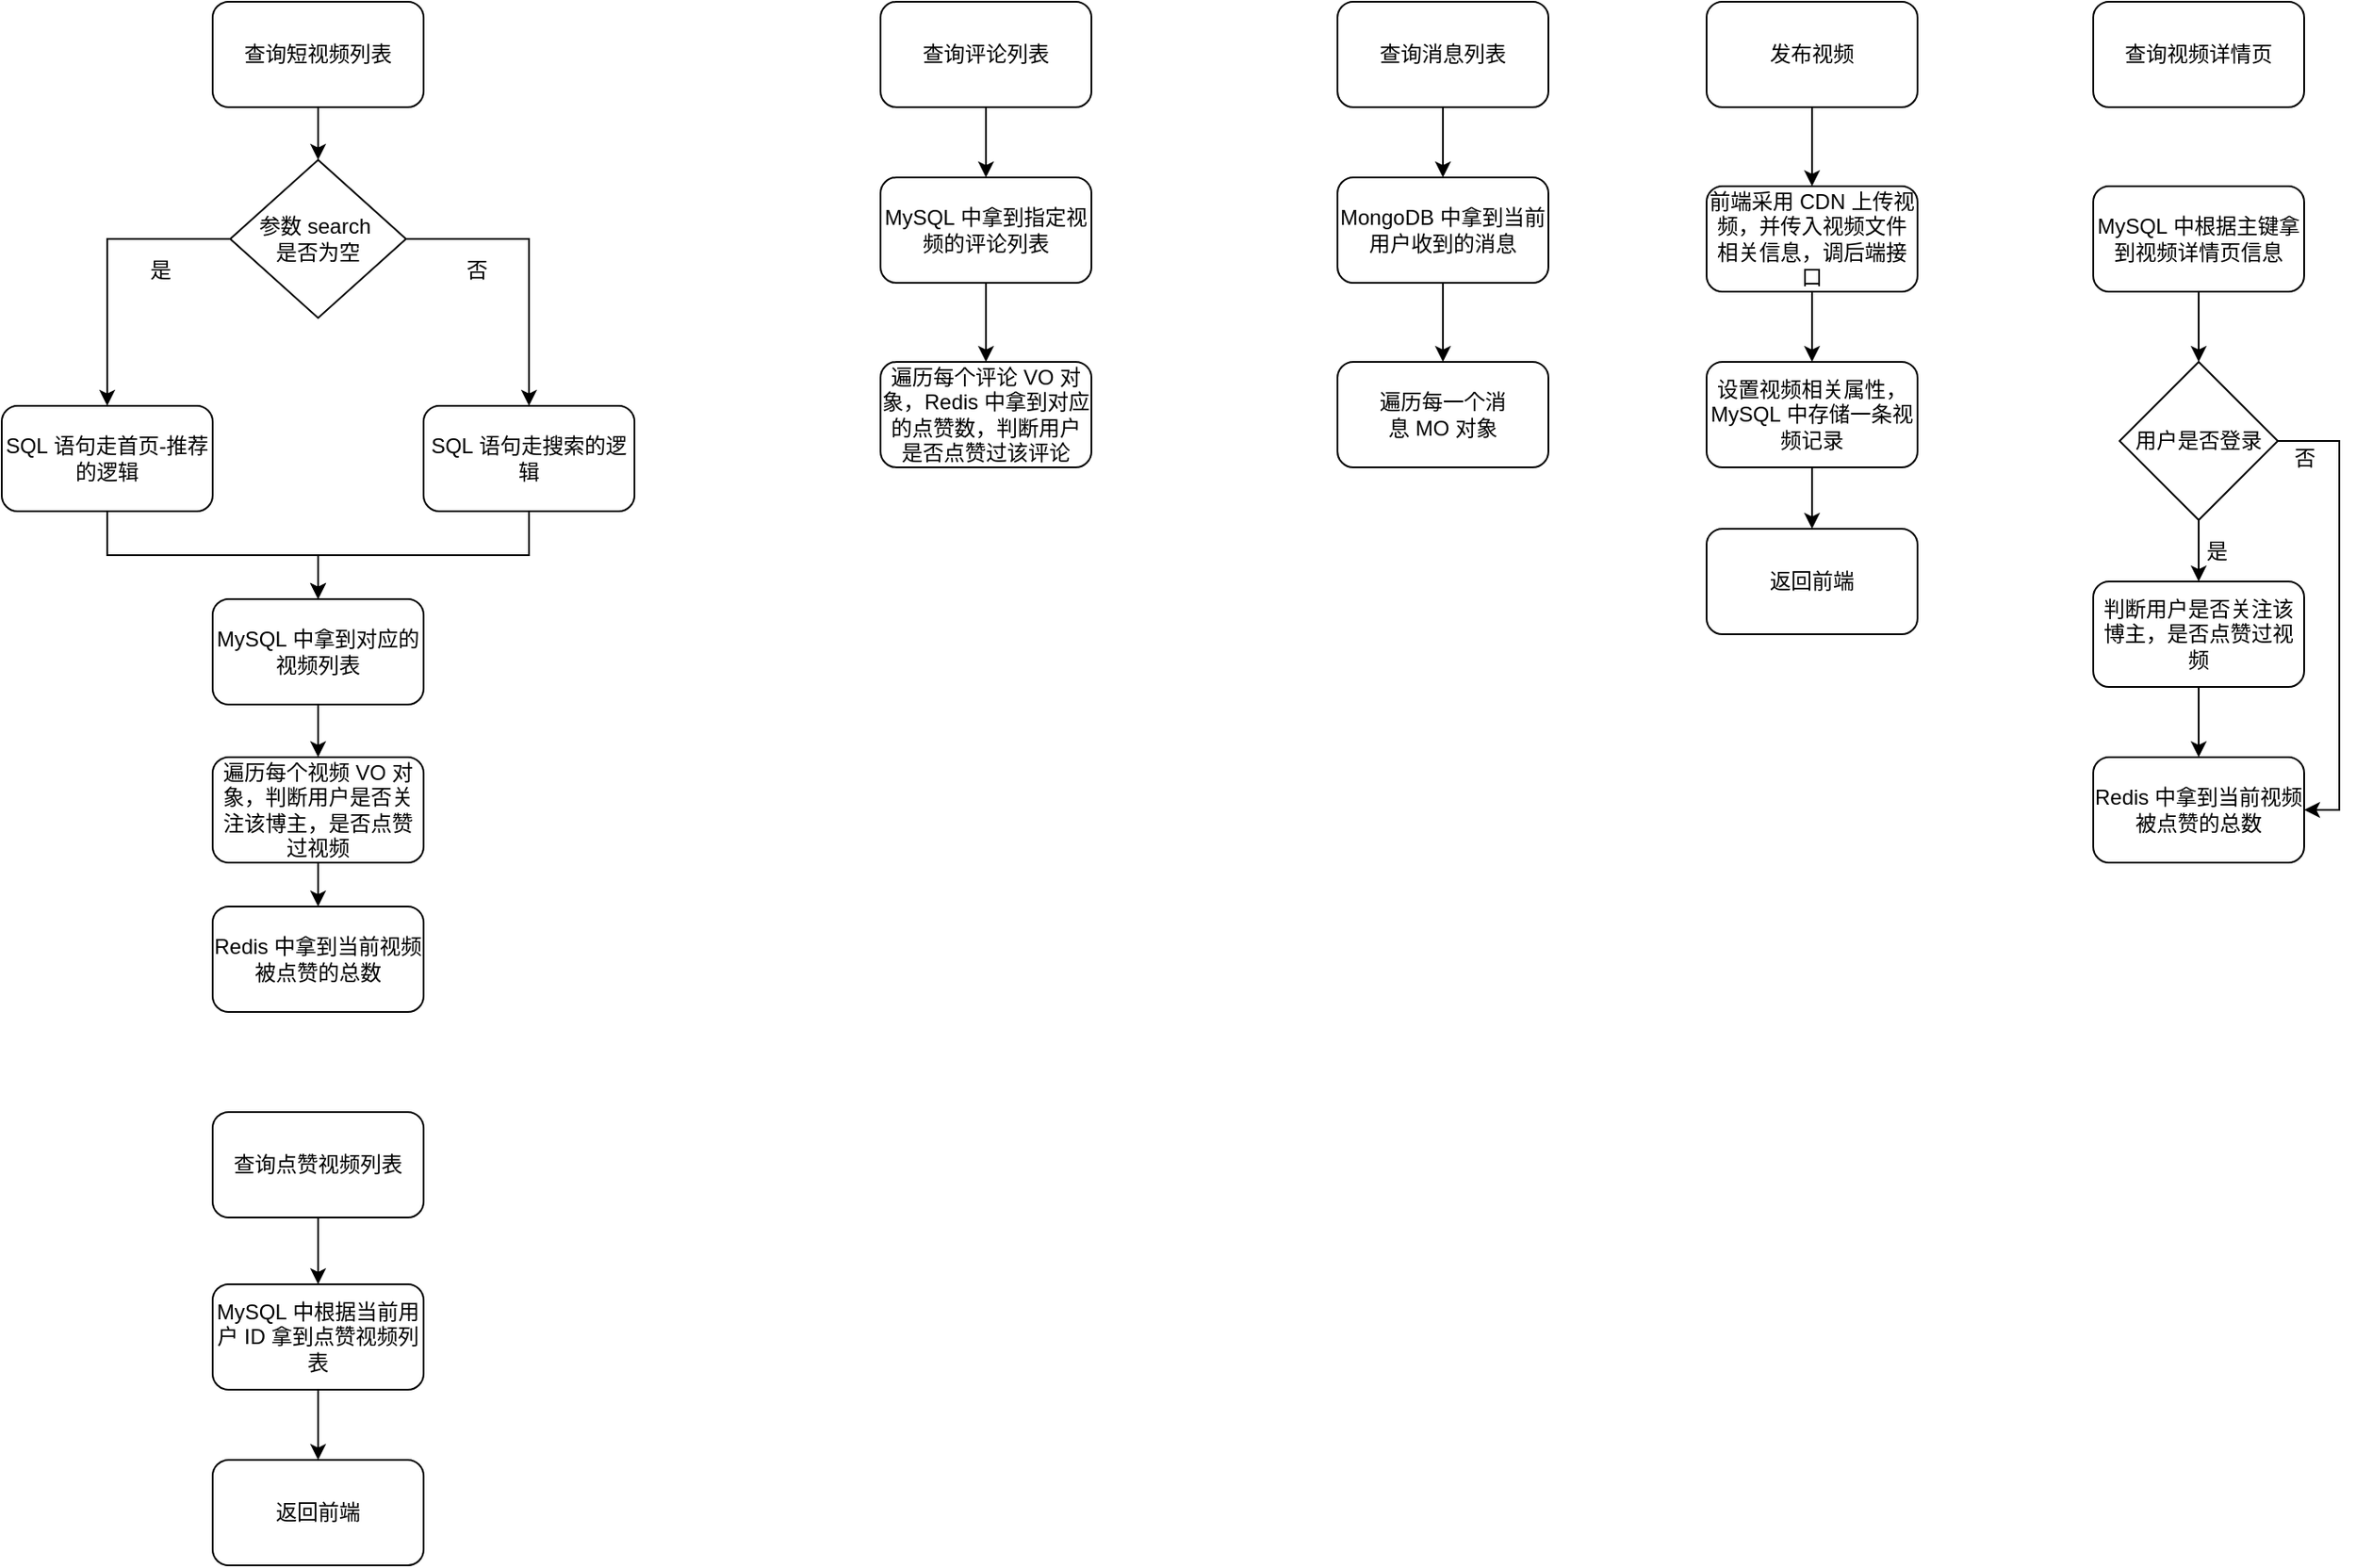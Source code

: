 <mxfile version="21.3.4" type="github">
  <diagram name="第 1 页" id="WXZ5FxBREvDLbD_KLT6q">
    <mxGraphModel dx="880" dy="452" grid="1" gridSize="10" guides="1" tooltips="1" connect="1" arrows="1" fold="1" page="1" pageScale="1" pageWidth="827" pageHeight="1169" math="0" shadow="0">
      <root>
        <mxCell id="0" />
        <mxCell id="1" parent="0" />
        <mxCell id="ibF3AnjWmkHCkzIqTZFg-5" value="" style="edgeStyle=orthogonalEdgeStyle;rounded=0;orthogonalLoop=1;jettySize=auto;html=1;" parent="1" source="ibF3AnjWmkHCkzIqTZFg-1" target="ibF3AnjWmkHCkzIqTZFg-4" edge="1">
          <mxGeometry relative="1" as="geometry" />
        </mxCell>
        <mxCell id="ibF3AnjWmkHCkzIqTZFg-1" value="查询短视频列表" style="rounded=1;whiteSpace=wrap;html=1;" parent="1" vertex="1">
          <mxGeometry x="140" y="40" width="120" height="60" as="geometry" />
        </mxCell>
        <mxCell id="ibF3AnjWmkHCkzIqTZFg-12" style="edgeStyle=orthogonalEdgeStyle;rounded=0;orthogonalLoop=1;jettySize=auto;html=1;" parent="1" source="ibF3AnjWmkHCkzIqTZFg-4" target="ibF3AnjWmkHCkzIqTZFg-8" edge="1">
          <mxGeometry relative="1" as="geometry" />
        </mxCell>
        <mxCell id="ibF3AnjWmkHCkzIqTZFg-13" style="edgeStyle=orthogonalEdgeStyle;rounded=0;orthogonalLoop=1;jettySize=auto;html=1;" parent="1" source="ibF3AnjWmkHCkzIqTZFg-4" target="ibF3AnjWmkHCkzIqTZFg-9" edge="1">
          <mxGeometry relative="1" as="geometry" />
        </mxCell>
        <mxCell id="ibF3AnjWmkHCkzIqTZFg-4" value="参数&amp;nbsp;search&amp;nbsp;&lt;br&gt;是否为空" style="rhombus;whiteSpace=wrap;html=1;" parent="1" vertex="1">
          <mxGeometry x="150" y="130" width="100" height="90" as="geometry" />
        </mxCell>
        <mxCell id="ibF3AnjWmkHCkzIqTZFg-17" style="edgeStyle=orthogonalEdgeStyle;rounded=0;orthogonalLoop=1;jettySize=auto;html=1;entryX=0.5;entryY=0;entryDx=0;entryDy=0;" parent="1" source="ibF3AnjWmkHCkzIqTZFg-8" target="ibF3AnjWmkHCkzIqTZFg-14" edge="1">
          <mxGeometry relative="1" as="geometry" />
        </mxCell>
        <mxCell id="ibF3AnjWmkHCkzIqTZFg-8" value="SQL&amp;nbsp;语句走首页-推荐的逻辑" style="rounded=1;whiteSpace=wrap;html=1;" parent="1" vertex="1">
          <mxGeometry x="20" y="270" width="120" height="60" as="geometry" />
        </mxCell>
        <mxCell id="ibF3AnjWmkHCkzIqTZFg-18" style="edgeStyle=orthogonalEdgeStyle;rounded=0;orthogonalLoop=1;jettySize=auto;html=1;entryX=0.5;entryY=0;entryDx=0;entryDy=0;" parent="1" source="ibF3AnjWmkHCkzIqTZFg-9" target="ibF3AnjWmkHCkzIqTZFg-14" edge="1">
          <mxGeometry relative="1" as="geometry" />
        </mxCell>
        <mxCell id="ibF3AnjWmkHCkzIqTZFg-9" value="SQL&amp;nbsp;语句走搜索的逻辑" style="rounded=1;whiteSpace=wrap;html=1;" parent="1" vertex="1">
          <mxGeometry x="260" y="270" width="120" height="60" as="geometry" />
        </mxCell>
        <mxCell id="ibF3AnjWmkHCkzIqTZFg-19" value="" style="edgeStyle=orthogonalEdgeStyle;rounded=0;orthogonalLoop=1;jettySize=auto;html=1;" parent="1" source="ibF3AnjWmkHCkzIqTZFg-14" target="ibF3AnjWmkHCkzIqTZFg-16" edge="1">
          <mxGeometry relative="1" as="geometry" />
        </mxCell>
        <mxCell id="ibF3AnjWmkHCkzIqTZFg-14" value="MySQL&amp;nbsp;中拿到对应的视频列表" style="rounded=1;whiteSpace=wrap;html=1;" parent="1" vertex="1">
          <mxGeometry x="140" y="380" width="120" height="60" as="geometry" />
        </mxCell>
        <mxCell id="ibF3AnjWmkHCkzIqTZFg-21" value="" style="edgeStyle=orthogonalEdgeStyle;rounded=0;orthogonalLoop=1;jettySize=auto;html=1;" parent="1" source="ibF3AnjWmkHCkzIqTZFg-16" target="ibF3AnjWmkHCkzIqTZFg-20" edge="1">
          <mxGeometry relative="1" as="geometry" />
        </mxCell>
        <mxCell id="ibF3AnjWmkHCkzIqTZFg-16" value="遍历每个视频&amp;nbsp;VO&amp;nbsp;对象，判断用户是否关注该博主，是否点赞过视频" style="whiteSpace=wrap;html=1;rounded=1;" parent="1" vertex="1">
          <mxGeometry x="140" y="470" width="120" height="60" as="geometry" />
        </mxCell>
        <mxCell id="ibF3AnjWmkHCkzIqTZFg-20" value="Redis&amp;nbsp;中拿到当前视频被点赞的总数" style="whiteSpace=wrap;html=1;rounded=1;" parent="1" vertex="1">
          <mxGeometry x="140" y="555" width="120" height="60" as="geometry" />
        </mxCell>
        <mxCell id="ibF3AnjWmkHCkzIqTZFg-22" value="是" style="text;html=1;align=center;verticalAlign=middle;resizable=0;points=[];autosize=1;strokeColor=none;fillColor=none;" parent="1" vertex="1">
          <mxGeometry x="90" y="178" width="40" height="30" as="geometry" />
        </mxCell>
        <mxCell id="ibF3AnjWmkHCkzIqTZFg-23" value="否" style="text;html=1;align=center;verticalAlign=middle;resizable=0;points=[];autosize=1;strokeColor=none;fillColor=none;" parent="1" vertex="1">
          <mxGeometry x="270" y="178" width="40" height="30" as="geometry" />
        </mxCell>
        <mxCell id="ibF3AnjWmkHCkzIqTZFg-27" value="" style="edgeStyle=orthogonalEdgeStyle;rounded=0;orthogonalLoop=1;jettySize=auto;html=1;" parent="1" source="ibF3AnjWmkHCkzIqTZFg-24" target="ibF3AnjWmkHCkzIqTZFg-25" edge="1">
          <mxGeometry relative="1" as="geometry" />
        </mxCell>
        <mxCell id="ibF3AnjWmkHCkzIqTZFg-24" value="查询评论列表" style="rounded=1;whiteSpace=wrap;html=1;" parent="1" vertex="1">
          <mxGeometry x="520" y="40" width="120" height="60" as="geometry" />
        </mxCell>
        <mxCell id="ibF3AnjWmkHCkzIqTZFg-28" value="" style="edgeStyle=orthogonalEdgeStyle;rounded=0;orthogonalLoop=1;jettySize=auto;html=1;" parent="1" source="ibF3AnjWmkHCkzIqTZFg-25" target="ibF3AnjWmkHCkzIqTZFg-26" edge="1">
          <mxGeometry relative="1" as="geometry" />
        </mxCell>
        <mxCell id="ibF3AnjWmkHCkzIqTZFg-25" value="MySQL&amp;nbsp;中拿到指定视频的评论列表" style="rounded=1;whiteSpace=wrap;html=1;" parent="1" vertex="1">
          <mxGeometry x="520" y="140" width="120" height="60" as="geometry" />
        </mxCell>
        <mxCell id="ibF3AnjWmkHCkzIqTZFg-26" value="遍历每个评论 VO&amp;nbsp;对象，Redis&amp;nbsp;中拿到对应的点赞数，判断用户是否点赞过该评论" style="whiteSpace=wrap;html=1;rounded=1;" parent="1" vertex="1">
          <mxGeometry x="520" y="245" width="120" height="60" as="geometry" />
        </mxCell>
        <mxCell id="Aljr57ed6nD0tev_MYhq-1" value="" style="edgeStyle=orthogonalEdgeStyle;rounded=0;orthogonalLoop=1;jettySize=auto;html=1;" parent="1" source="ibF3AnjWmkHCkzIqTZFg-29" target="ibF3AnjWmkHCkzIqTZFg-30" edge="1">
          <mxGeometry relative="1" as="geometry" />
        </mxCell>
        <mxCell id="ibF3AnjWmkHCkzIqTZFg-29" value="查询消息列表" style="rounded=1;whiteSpace=wrap;html=1;" parent="1" vertex="1">
          <mxGeometry x="780" y="40" width="120" height="60" as="geometry" />
        </mxCell>
        <mxCell id="Aljr57ed6nD0tev_MYhq-2" value="" style="edgeStyle=orthogonalEdgeStyle;rounded=0;orthogonalLoop=1;jettySize=auto;html=1;" parent="1" source="ibF3AnjWmkHCkzIqTZFg-30" target="ibF3AnjWmkHCkzIqTZFg-31" edge="1">
          <mxGeometry relative="1" as="geometry" />
        </mxCell>
        <mxCell id="ibF3AnjWmkHCkzIqTZFg-30" value="MongoDB&amp;nbsp;中拿到当前用户收到的消息" style="rounded=1;whiteSpace=wrap;html=1;" parent="1" vertex="1">
          <mxGeometry x="780" y="140" width="120" height="60" as="geometry" />
        </mxCell>
        <mxCell id="ibF3AnjWmkHCkzIqTZFg-31" value="遍历每一个消息&amp;nbsp;MO&amp;nbsp;对象" style="rounded=1;whiteSpace=wrap;html=1;" parent="1" vertex="1">
          <mxGeometry x="780" y="245" width="120" height="60" as="geometry" />
        </mxCell>
        <mxCell id="8bdIcVnPFg0Oljo9QeHm-5" value="" style="edgeStyle=orthogonalEdgeStyle;rounded=0;orthogonalLoop=1;jettySize=auto;html=1;" edge="1" parent="1" source="8bdIcVnPFg0Oljo9QeHm-2" target="8bdIcVnPFg0Oljo9QeHm-3">
          <mxGeometry relative="1" as="geometry" />
        </mxCell>
        <mxCell id="8bdIcVnPFg0Oljo9QeHm-2" value="查询点赞视频列表" style="rounded=1;whiteSpace=wrap;html=1;" vertex="1" parent="1">
          <mxGeometry x="140" y="672" width="120" height="60" as="geometry" />
        </mxCell>
        <mxCell id="8bdIcVnPFg0Oljo9QeHm-6" value="" style="edgeStyle=orthogonalEdgeStyle;rounded=0;orthogonalLoop=1;jettySize=auto;html=1;" edge="1" parent="1" source="8bdIcVnPFg0Oljo9QeHm-3" target="8bdIcVnPFg0Oljo9QeHm-4">
          <mxGeometry relative="1" as="geometry" />
        </mxCell>
        <mxCell id="8bdIcVnPFg0Oljo9QeHm-3" value="MySQL&amp;nbsp;中根据当前用户&amp;nbsp;ID&amp;nbsp;拿到点赞视频列表" style="rounded=1;whiteSpace=wrap;html=1;" vertex="1" parent="1">
          <mxGeometry x="140" y="770" width="120" height="60" as="geometry" />
        </mxCell>
        <mxCell id="8bdIcVnPFg0Oljo9QeHm-4" value="返回前端" style="rounded=1;whiteSpace=wrap;html=1;" vertex="1" parent="1">
          <mxGeometry x="140" y="870" width="120" height="60" as="geometry" />
        </mxCell>
        <mxCell id="8bdIcVnPFg0Oljo9QeHm-11" value="" style="edgeStyle=orthogonalEdgeStyle;rounded=0;orthogonalLoop=1;jettySize=auto;html=1;" edge="1" parent="1" source="8bdIcVnPFg0Oljo9QeHm-7" target="8bdIcVnPFg0Oljo9QeHm-8">
          <mxGeometry relative="1" as="geometry" />
        </mxCell>
        <mxCell id="8bdIcVnPFg0Oljo9QeHm-7" value="发布视频" style="rounded=1;whiteSpace=wrap;html=1;" vertex="1" parent="1">
          <mxGeometry x="990" y="40" width="120" height="60" as="geometry" />
        </mxCell>
        <mxCell id="8bdIcVnPFg0Oljo9QeHm-12" value="" style="edgeStyle=orthogonalEdgeStyle;rounded=0;orthogonalLoop=1;jettySize=auto;html=1;" edge="1" parent="1" source="8bdIcVnPFg0Oljo9QeHm-8" target="8bdIcVnPFg0Oljo9QeHm-9">
          <mxGeometry relative="1" as="geometry" />
        </mxCell>
        <mxCell id="8bdIcVnPFg0Oljo9QeHm-8" value="前端采用&amp;nbsp;CDN&amp;nbsp;上传视频，并传入视频文件相关信息，调后端接口" style="rounded=1;whiteSpace=wrap;html=1;" vertex="1" parent="1">
          <mxGeometry x="990" y="145" width="120" height="60" as="geometry" />
        </mxCell>
        <mxCell id="8bdIcVnPFg0Oljo9QeHm-14" value="" style="edgeStyle=orthogonalEdgeStyle;rounded=0;orthogonalLoop=1;jettySize=auto;html=1;" edge="1" parent="1" source="8bdIcVnPFg0Oljo9QeHm-9" target="8bdIcVnPFg0Oljo9QeHm-13">
          <mxGeometry relative="1" as="geometry" />
        </mxCell>
        <mxCell id="8bdIcVnPFg0Oljo9QeHm-9" value="设置视频相关属性，MySQL&amp;nbsp;中存储一条视频记录" style="rounded=1;whiteSpace=wrap;html=1;" vertex="1" parent="1">
          <mxGeometry x="990" y="245" width="120" height="60" as="geometry" />
        </mxCell>
        <mxCell id="8bdIcVnPFg0Oljo9QeHm-13" value="返回前端" style="rounded=1;whiteSpace=wrap;html=1;" vertex="1" parent="1">
          <mxGeometry x="990" y="340" width="120" height="60" as="geometry" />
        </mxCell>
        <mxCell id="8bdIcVnPFg0Oljo9QeHm-15" value="查询视频详情页" style="rounded=1;whiteSpace=wrap;html=1;" vertex="1" parent="1">
          <mxGeometry x="1210" y="40" width="120" height="60" as="geometry" />
        </mxCell>
        <mxCell id="8bdIcVnPFg0Oljo9QeHm-18" value="" style="edgeStyle=orthogonalEdgeStyle;rounded=0;orthogonalLoop=1;jettySize=auto;html=1;" edge="1" parent="1" source="8bdIcVnPFg0Oljo9QeHm-16" target="8bdIcVnPFg0Oljo9QeHm-17">
          <mxGeometry relative="1" as="geometry" />
        </mxCell>
        <mxCell id="8bdIcVnPFg0Oljo9QeHm-16" value="MySQL&amp;nbsp;中根据主键拿到视频详情页信息" style="rounded=1;whiteSpace=wrap;html=1;" vertex="1" parent="1">
          <mxGeometry x="1210" y="145" width="120" height="60" as="geometry" />
        </mxCell>
        <mxCell id="8bdIcVnPFg0Oljo9QeHm-21" value="" style="edgeStyle=orthogonalEdgeStyle;rounded=0;orthogonalLoop=1;jettySize=auto;html=1;" edge="1" parent="1" source="8bdIcVnPFg0Oljo9QeHm-17" target="8bdIcVnPFg0Oljo9QeHm-19">
          <mxGeometry relative="1" as="geometry" />
        </mxCell>
        <mxCell id="8bdIcVnPFg0Oljo9QeHm-23" style="edgeStyle=orthogonalEdgeStyle;rounded=0;orthogonalLoop=1;jettySize=auto;html=1;entryX=1;entryY=0.5;entryDx=0;entryDy=0;" edge="1" parent="1" source="8bdIcVnPFg0Oljo9QeHm-17" target="8bdIcVnPFg0Oljo9QeHm-20">
          <mxGeometry relative="1" as="geometry">
            <Array as="points">
              <mxPoint x="1350" y="290" />
              <mxPoint x="1350" y="500" />
            </Array>
          </mxGeometry>
        </mxCell>
        <mxCell id="8bdIcVnPFg0Oljo9QeHm-17" value="用户是否登录" style="rhombus;whiteSpace=wrap;html=1;" vertex="1" parent="1">
          <mxGeometry x="1225" y="245" width="90" height="90" as="geometry" />
        </mxCell>
        <mxCell id="8bdIcVnPFg0Oljo9QeHm-22" value="" style="edgeStyle=orthogonalEdgeStyle;rounded=0;orthogonalLoop=1;jettySize=auto;html=1;" edge="1" parent="1" source="8bdIcVnPFg0Oljo9QeHm-19" target="8bdIcVnPFg0Oljo9QeHm-20">
          <mxGeometry relative="1" as="geometry" />
        </mxCell>
        <mxCell id="8bdIcVnPFg0Oljo9QeHm-19" value="判断用户是否关注该博主，是否点赞过视频" style="rounded=1;whiteSpace=wrap;html=1;" vertex="1" parent="1">
          <mxGeometry x="1210" y="370" width="120" height="60" as="geometry" />
        </mxCell>
        <mxCell id="8bdIcVnPFg0Oljo9QeHm-20" value="Redis&amp;nbsp;中拿到当前视频被点赞的总数" style="whiteSpace=wrap;html=1;rounded=1;" vertex="1" parent="1">
          <mxGeometry x="1210" y="470" width="120" height="60" as="geometry" />
        </mxCell>
        <mxCell id="8bdIcVnPFg0Oljo9QeHm-24" value="是" style="text;html=1;align=center;verticalAlign=middle;resizable=0;points=[];autosize=1;strokeColor=none;fillColor=none;" vertex="1" parent="1">
          <mxGeometry x="1260" y="338" width="40" height="30" as="geometry" />
        </mxCell>
        <mxCell id="8bdIcVnPFg0Oljo9QeHm-25" value="否" style="text;html=1;align=center;verticalAlign=middle;resizable=0;points=[];autosize=1;strokeColor=none;fillColor=none;" vertex="1" parent="1">
          <mxGeometry x="1310" y="285" width="40" height="30" as="geometry" />
        </mxCell>
      </root>
    </mxGraphModel>
  </diagram>
</mxfile>
